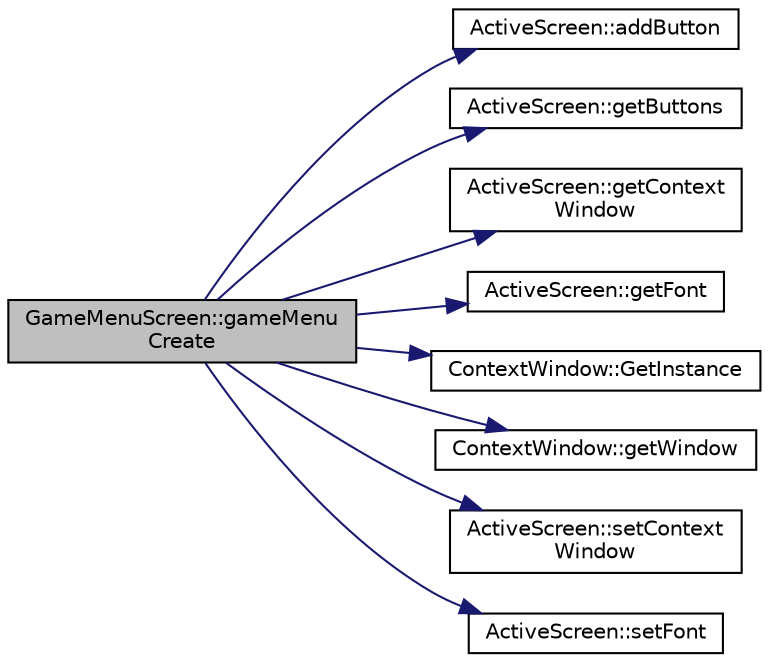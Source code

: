 digraph "GameMenuScreen::gameMenuCreate"
{
 // LATEX_PDF_SIZE
  edge [fontname="Helvetica",fontsize="10",labelfontname="Helvetica",labelfontsize="10"];
  node [fontname="Helvetica",fontsize="10",shape=record];
  rankdir="LR";
  Node1 [label="GameMenuScreen::gameMenu\lCreate",height=0.2,width=0.4,color="black", fillcolor="grey75", style="filled", fontcolor="black",tooltip=" "];
  Node1 -> Node2 [color="midnightblue",fontsize="10",style="solid",fontname="Helvetica"];
  Node2 [label="ActiveScreen::addButton",height=0.2,width=0.4,color="black", fillcolor="white", style="filled",URL="$class_active_screen.html#ae0a7c90f6f382c7f0f3fa9ccd01c44f0",tooltip=" "];
  Node1 -> Node3 [color="midnightblue",fontsize="10",style="solid",fontname="Helvetica"];
  Node3 [label="ActiveScreen::getButtons",height=0.2,width=0.4,color="black", fillcolor="white", style="filled",URL="$class_active_screen.html#aefe54d9a04210b2985890f3657974484",tooltip=" "];
  Node1 -> Node4 [color="midnightblue",fontsize="10",style="solid",fontname="Helvetica"];
  Node4 [label="ActiveScreen::getContext\lWindow",height=0.2,width=0.4,color="black", fillcolor="white", style="filled",URL="$class_active_screen.html#ac7c3386bd133917396975a4b0a5a6e68",tooltip=" "];
  Node1 -> Node5 [color="midnightblue",fontsize="10",style="solid",fontname="Helvetica"];
  Node5 [label="ActiveScreen::getFont",height=0.2,width=0.4,color="black", fillcolor="white", style="filled",URL="$class_active_screen.html#a6566d6bd5327b662b7cf587b1c26ce61",tooltip=" "];
  Node1 -> Node6 [color="midnightblue",fontsize="10",style="solid",fontname="Helvetica"];
  Node6 [label="ContextWindow::GetInstance",height=0.2,width=0.4,color="black", fillcolor="white", style="filled",URL="$class_context_window.html#ae1d1fa169768a6ed2a1651f6d5594fc2",tooltip=" "];
  Node1 -> Node7 [color="midnightblue",fontsize="10",style="solid",fontname="Helvetica"];
  Node7 [label="ContextWindow::getWindow",height=0.2,width=0.4,color="black", fillcolor="white", style="filled",URL="$class_context_window.html#aeb95c8c03177e672167f42b7672f2d7f",tooltip=" "];
  Node1 -> Node8 [color="midnightblue",fontsize="10",style="solid",fontname="Helvetica"];
  Node8 [label="ActiveScreen::setContext\lWindow",height=0.2,width=0.4,color="black", fillcolor="white", style="filled",URL="$class_active_screen.html#a3de2c1b9355ef27577cf8af01c0f4632",tooltip=" "];
  Node1 -> Node9 [color="midnightblue",fontsize="10",style="solid",fontname="Helvetica"];
  Node9 [label="ActiveScreen::setFont",height=0.2,width=0.4,color="black", fillcolor="white", style="filled",URL="$class_active_screen.html#ae56257f26e8cc35bc9bf476e4a633e20",tooltip=" "];
}
